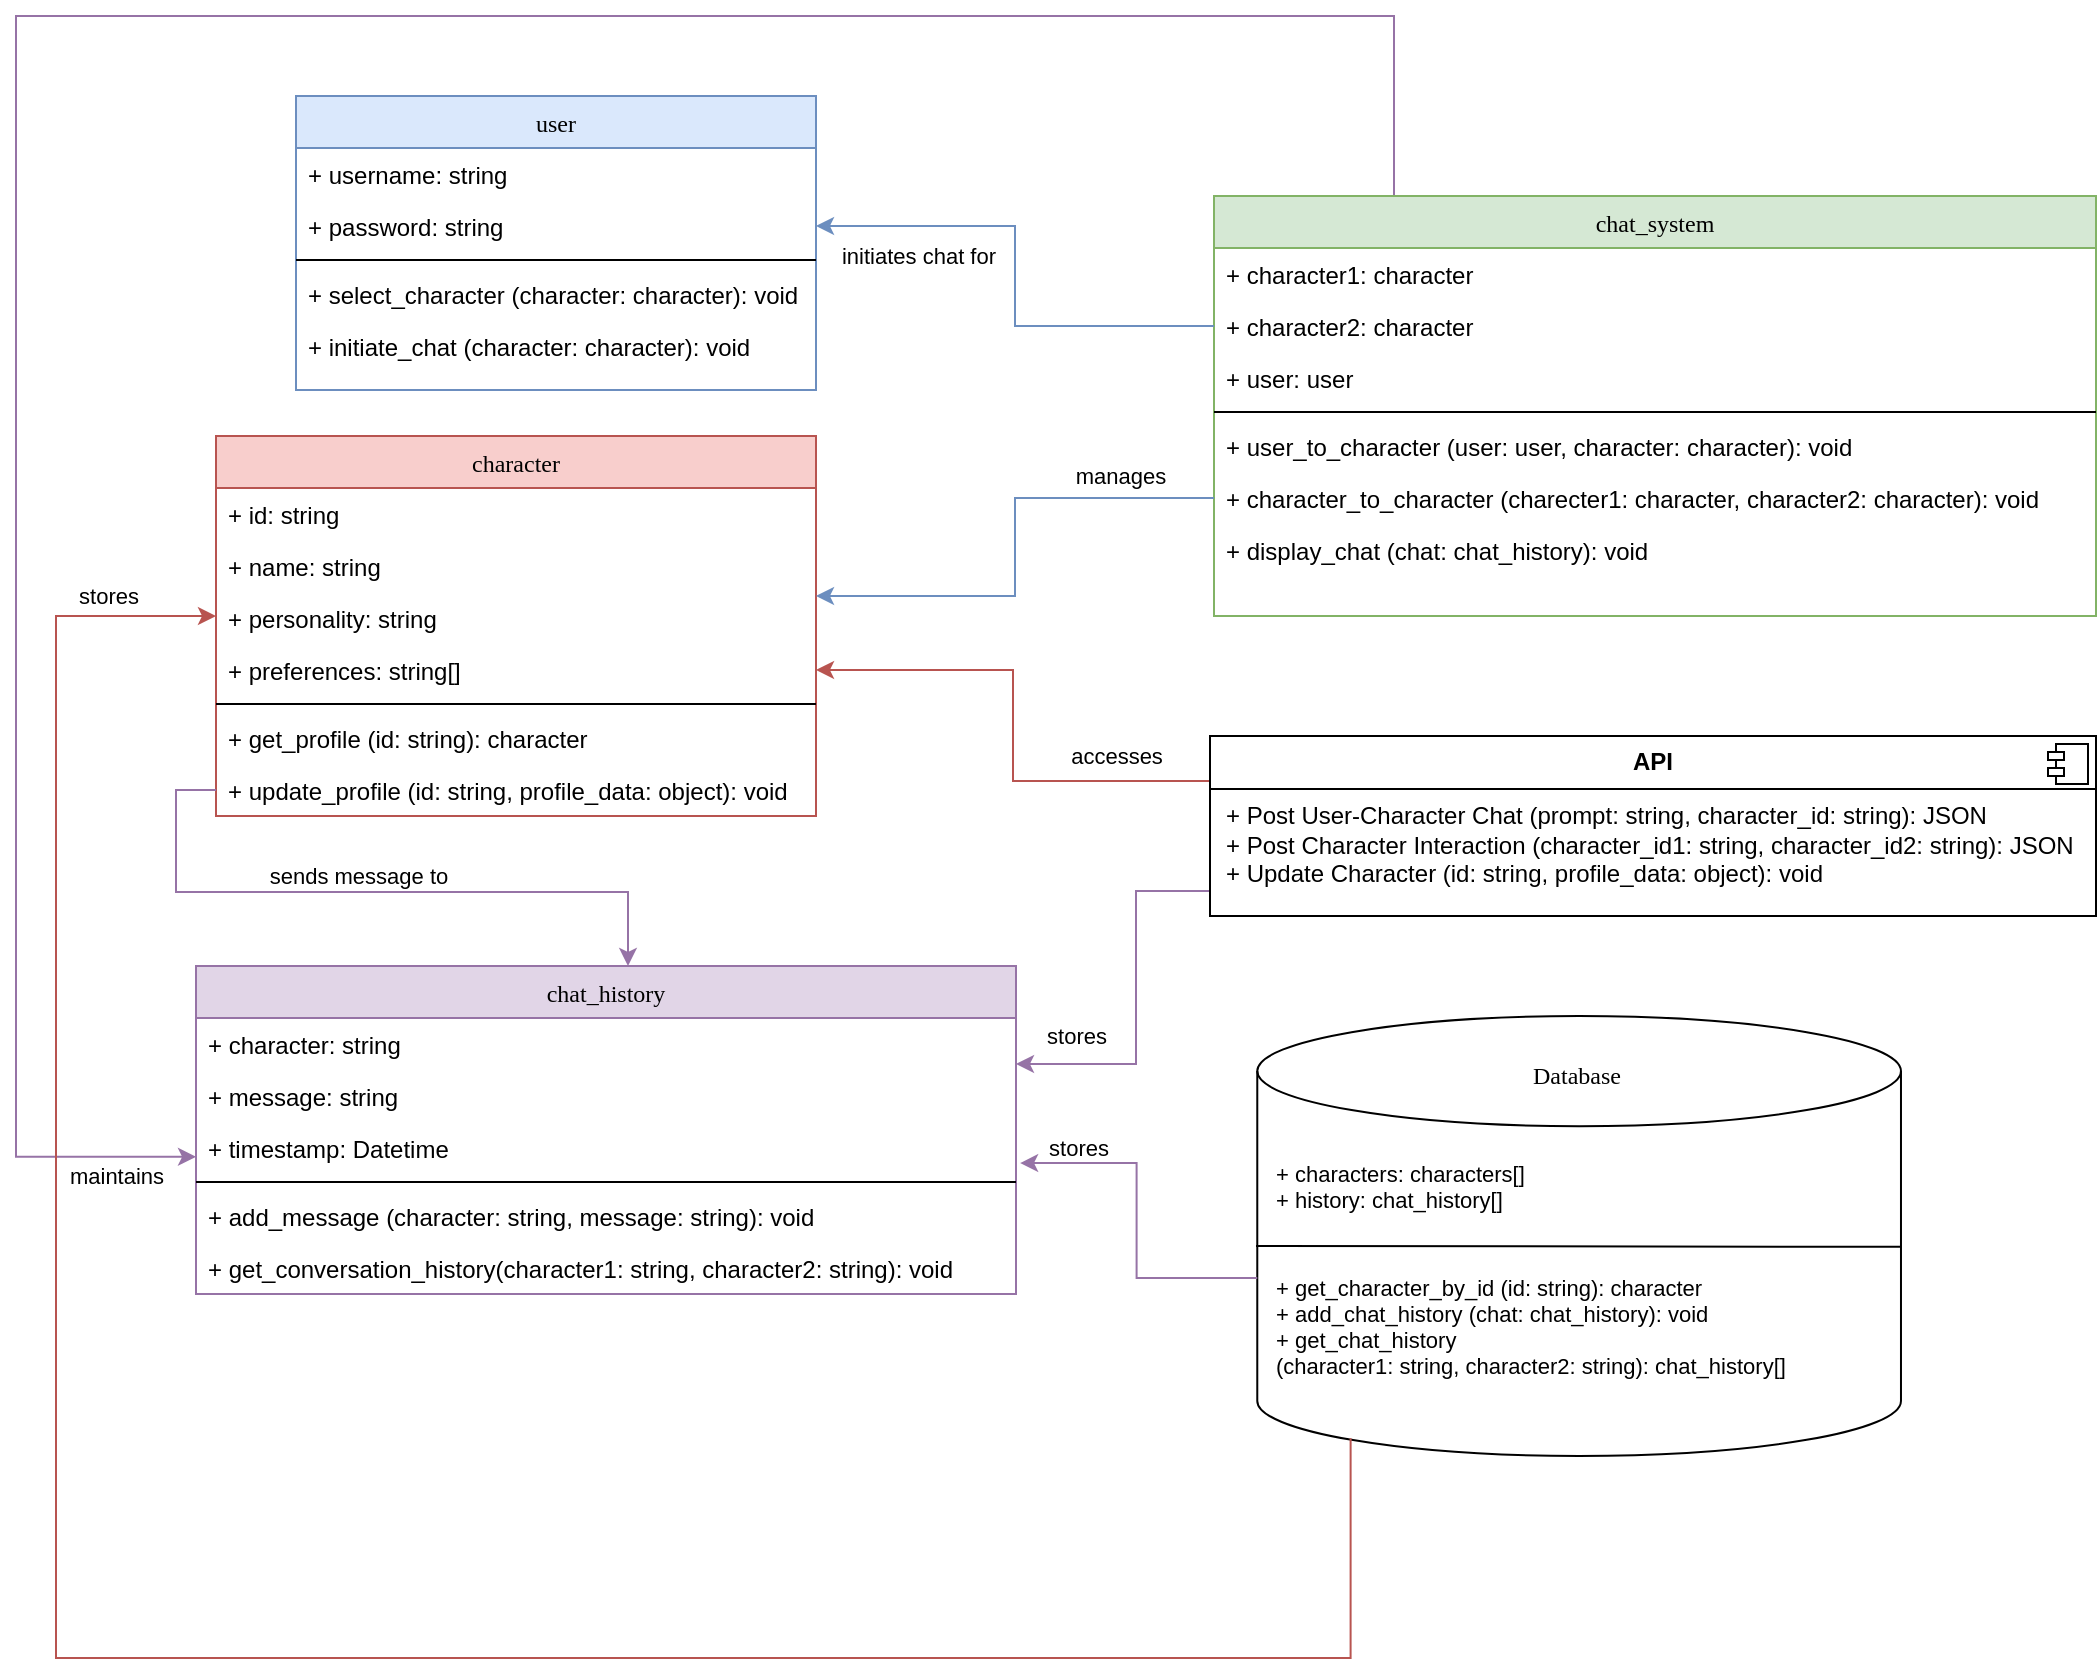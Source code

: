 <mxfile version="24.8.9">
  <diagram id="C5RBs43oDa-KdzZeNtuy" name="Page-1">
    <mxGraphModel dx="2100" dy="1234" grid="1" gridSize="10" guides="1" tooltips="1" connect="1" arrows="1" fold="1" page="1" pageScale="1" pageWidth="1169" pageHeight="1654" math="0" shadow="0">
      <root>
        <mxCell id="WIyWlLk6GJQsqaUBKTNV-0" />
        <mxCell id="WIyWlLk6GJQsqaUBKTNV-1" parent="WIyWlLk6GJQsqaUBKTNV-0" />
        <mxCell id="zkfFHV4jXpPFQw0GAbJ--0" value="user" style="swimlane;fontStyle=0;align=center;verticalAlign=top;childLayout=stackLayout;horizontal=1;startSize=26;horizontalStack=0;resizeParent=1;resizeLast=0;collapsible=1;marginBottom=0;rounded=0;shadow=0;strokeWidth=1;fillColor=#dae8fc;strokeColor=#6c8ebf;fontFamily=Lucida Console;" parent="WIyWlLk6GJQsqaUBKTNV-1" vertex="1">
          <mxGeometry x="204" y="452" width="260" height="147" as="geometry">
            <mxRectangle x="230" y="140" width="160" height="26" as="alternateBounds" />
          </mxGeometry>
        </mxCell>
        <mxCell id="zkfFHV4jXpPFQw0GAbJ--1" value="+ username: string" style="text;align=left;verticalAlign=top;spacingLeft=4;spacingRight=4;overflow=hidden;rotatable=0;points=[[0,0.5],[1,0.5]];portConstraint=eastwest;" parent="zkfFHV4jXpPFQw0GAbJ--0" vertex="1">
          <mxGeometry y="26" width="260" height="26" as="geometry" />
        </mxCell>
        <mxCell id="zkfFHV4jXpPFQw0GAbJ--2" value="+ password: string" style="text;align=left;verticalAlign=top;spacingLeft=4;spacingRight=4;overflow=hidden;rotatable=0;points=[[0,0.5],[1,0.5]];portConstraint=eastwest;rounded=0;shadow=0;html=0;" parent="zkfFHV4jXpPFQw0GAbJ--0" vertex="1">
          <mxGeometry y="52" width="260" height="26" as="geometry" />
        </mxCell>
        <mxCell id="zkfFHV4jXpPFQw0GAbJ--4" value="" style="line;html=1;strokeWidth=1;align=left;verticalAlign=middle;spacingTop=-1;spacingLeft=3;spacingRight=3;rotatable=0;labelPosition=right;points=[];portConstraint=eastwest;" parent="zkfFHV4jXpPFQw0GAbJ--0" vertex="1">
          <mxGeometry y="78" width="260" height="8" as="geometry" />
        </mxCell>
        <mxCell id="zkfFHV4jXpPFQw0GAbJ--5" value="+ select_character (character: character): void" style="text;align=left;verticalAlign=top;spacingLeft=4;spacingRight=4;overflow=hidden;rotatable=0;points=[[0,0.5],[1,0.5]];portConstraint=eastwest;" parent="zkfFHV4jXpPFQw0GAbJ--0" vertex="1">
          <mxGeometry y="86" width="260" height="26" as="geometry" />
        </mxCell>
        <mxCell id="7agZK4xRuUCU29f9AcfL-4" value="+ initiate_chat (character: character): void" style="text;align=left;verticalAlign=top;spacingLeft=4;spacingRight=4;overflow=hidden;rotatable=0;points=[[0,0.5],[1,0.5]];portConstraint=eastwest;" parent="zkfFHV4jXpPFQw0GAbJ--0" vertex="1">
          <mxGeometry y="112" width="260" height="26" as="geometry" />
        </mxCell>
        <mxCell id="7agZK4xRuUCU29f9AcfL-59" value="maintains" style="edgeStyle=orthogonalEdgeStyle;rounded=0;orthogonalLoop=1;jettySize=auto;html=1;exitX=0.5;exitY=0;exitDx=0;exitDy=0;entryX=0;entryY=0.67;entryDx=0;entryDy=0;entryPerimeter=0;fillColor=#e1d5e7;strokeColor=#9673a6;" parent="WIyWlLk6GJQsqaUBKTNV-1" target="7agZK4xRuUCU29f9AcfL-42" edge="1">
          <mxGeometry x="0.948" y="-10" relative="1" as="geometry">
            <mxPoint x="143.18" y="982.42" as="targetPoint" />
            <mxPoint x="873.5" y="502" as="sourcePoint" />
            <Array as="points">
              <mxPoint x="753" y="502" />
              <mxPoint x="753" y="412" />
              <mxPoint x="64" y="412" />
              <mxPoint x="64" y="982" />
            </Array>
            <mxPoint as="offset" />
          </mxGeometry>
        </mxCell>
        <mxCell id="zkfFHV4jXpPFQw0GAbJ--17" value="chat_system" style="swimlane;fontStyle=0;align=center;verticalAlign=top;childLayout=stackLayout;horizontal=1;startSize=26;horizontalStack=0;resizeParent=1;resizeLast=0;collapsible=1;marginBottom=0;rounded=0;shadow=0;strokeWidth=1;fillColor=#d5e8d4;strokeColor=#82b366;fontFamily=Lucida Console;" parent="WIyWlLk6GJQsqaUBKTNV-1" vertex="1">
          <mxGeometry x="663" y="502" width="441" height="210" as="geometry">
            <mxRectangle x="550" y="140" width="160" height="26" as="alternateBounds" />
          </mxGeometry>
        </mxCell>
        <mxCell id="zkfFHV4jXpPFQw0GAbJ--18" value="+ character1: character" style="text;align=left;verticalAlign=top;spacingLeft=4;spacingRight=4;overflow=hidden;rotatable=0;points=[[0,0.5],[1,0.5]];portConstraint=eastwest;" parent="zkfFHV4jXpPFQw0GAbJ--17" vertex="1">
          <mxGeometry y="26" width="441" height="26" as="geometry" />
        </mxCell>
        <mxCell id="zkfFHV4jXpPFQw0GAbJ--19" value="+ character2: character" style="text;align=left;verticalAlign=top;spacingLeft=4;spacingRight=4;overflow=hidden;rotatable=0;points=[[0,0.5],[1,0.5]];portConstraint=eastwest;rounded=0;shadow=0;html=0;" parent="zkfFHV4jXpPFQw0GAbJ--17" vertex="1">
          <mxGeometry y="52" width="441" height="26" as="geometry" />
        </mxCell>
        <mxCell id="zkfFHV4jXpPFQw0GAbJ--20" value="+ user: user" style="text;align=left;verticalAlign=top;spacingLeft=4;spacingRight=4;overflow=hidden;rotatable=0;points=[[0,0.5],[1,0.5]];portConstraint=eastwest;rounded=0;shadow=0;html=0;" parent="zkfFHV4jXpPFQw0GAbJ--17" vertex="1">
          <mxGeometry y="78" width="441" height="26" as="geometry" />
        </mxCell>
        <mxCell id="zkfFHV4jXpPFQw0GAbJ--23" value="" style="line;html=1;strokeWidth=1;align=left;verticalAlign=middle;spacingTop=-1;spacingLeft=3;spacingRight=3;rotatable=0;labelPosition=right;points=[];portConstraint=eastwest;" parent="zkfFHV4jXpPFQw0GAbJ--17" vertex="1">
          <mxGeometry y="104" width="441" height="8" as="geometry" />
        </mxCell>
        <mxCell id="zkfFHV4jXpPFQw0GAbJ--24" value="+ user_to_character (user: user, character: character): void" style="text;align=left;verticalAlign=top;spacingLeft=4;spacingRight=4;overflow=hidden;rotatable=0;points=[[0,0.5],[1,0.5]];portConstraint=eastwest;" parent="zkfFHV4jXpPFQw0GAbJ--17" vertex="1">
          <mxGeometry y="112" width="441" height="26" as="geometry" />
        </mxCell>
        <mxCell id="zkfFHV4jXpPFQw0GAbJ--25" value="+ character_to_character (charecter1: character, character2: character): void" style="text;align=left;verticalAlign=top;spacingLeft=4;spacingRight=4;overflow=hidden;rotatable=0;points=[[0,0.5],[1,0.5]];portConstraint=eastwest;" parent="zkfFHV4jXpPFQw0GAbJ--17" vertex="1">
          <mxGeometry y="138" width="441" height="26" as="geometry" />
        </mxCell>
        <mxCell id="7agZK4xRuUCU29f9AcfL-6" value="+ display_chat (chat: chat_history): void" style="text;align=left;verticalAlign=top;spacingLeft=4;spacingRight=4;overflow=hidden;rotatable=0;points=[[0,0.5],[1,0.5]];portConstraint=eastwest;" parent="zkfFHV4jXpPFQw0GAbJ--17" vertex="1">
          <mxGeometry y="164" width="441" height="26" as="geometry" />
        </mxCell>
        <mxCell id="7agZK4xRuUCU29f9AcfL-9" value="character" style="swimlane;fontStyle=0;align=center;verticalAlign=top;childLayout=stackLayout;horizontal=1;startSize=26;horizontalStack=0;resizeParent=1;resizeLast=0;collapsible=1;marginBottom=0;rounded=0;shadow=0;strokeWidth=1;fillColor=#f8cecc;strokeColor=#b85450;fontFamily=Lucida Console;" parent="WIyWlLk6GJQsqaUBKTNV-1" vertex="1">
          <mxGeometry x="164" y="622" width="300" height="190" as="geometry">
            <mxRectangle x="230" y="140" width="160" height="26" as="alternateBounds" />
          </mxGeometry>
        </mxCell>
        <mxCell id="7agZK4xRuUCU29f9AcfL-10" value="+ id: string" style="text;align=left;verticalAlign=top;spacingLeft=4;spacingRight=4;overflow=hidden;rotatable=0;points=[[0,0.5],[1,0.5]];portConstraint=eastwest;" parent="7agZK4xRuUCU29f9AcfL-9" vertex="1">
          <mxGeometry y="26" width="300" height="26" as="geometry" />
        </mxCell>
        <mxCell id="7agZK4xRuUCU29f9AcfL-47" value="+ name: string" style="text;align=left;verticalAlign=top;spacingLeft=4;spacingRight=4;overflow=hidden;rotatable=0;points=[[0,0.5],[1,0.5]];portConstraint=eastwest;" parent="7agZK4xRuUCU29f9AcfL-9" vertex="1">
          <mxGeometry y="52" width="300" height="26" as="geometry" />
        </mxCell>
        <mxCell id="7agZK4xRuUCU29f9AcfL-11" value="+ personality: string" style="text;align=left;verticalAlign=top;spacingLeft=4;spacingRight=4;overflow=hidden;rotatable=0;points=[[0,0.5],[1,0.5]];portConstraint=eastwest;rounded=0;shadow=0;html=0;" parent="7agZK4xRuUCU29f9AcfL-9" vertex="1">
          <mxGeometry y="78" width="300" height="26" as="geometry" />
        </mxCell>
        <mxCell id="7agZK4xRuUCU29f9AcfL-13" value="+ preferences: string[]" style="text;align=left;verticalAlign=top;spacingLeft=4;spacingRight=4;overflow=hidden;rotatable=0;points=[[0,0.5],[1,0.5]];portConstraint=eastwest;" parent="7agZK4xRuUCU29f9AcfL-9" vertex="1">
          <mxGeometry y="104" width="300" height="26" as="geometry" />
        </mxCell>
        <mxCell id="7agZK4xRuUCU29f9AcfL-12" value="" style="line;html=1;strokeWidth=1;align=left;verticalAlign=middle;spacingTop=-1;spacingLeft=3;spacingRight=3;rotatable=0;labelPosition=right;points=[];portConstraint=eastwest;" parent="7agZK4xRuUCU29f9AcfL-9" vertex="1">
          <mxGeometry y="130" width="300" height="8" as="geometry" />
        </mxCell>
        <mxCell id="7agZK4xRuUCU29f9AcfL-14" value="+ get_profile (id: string): character" style="text;align=left;verticalAlign=top;spacingLeft=4;spacingRight=4;overflow=hidden;rotatable=0;points=[[0,0.5],[1,0.5]];portConstraint=eastwest;" parent="7agZK4xRuUCU29f9AcfL-9" vertex="1">
          <mxGeometry y="138" width="300" height="26" as="geometry" />
        </mxCell>
        <mxCell id="7agZK4xRuUCU29f9AcfL-15" value="+ update_profile (id: string, profile_data: object): void" style="text;align=left;verticalAlign=top;spacingLeft=4;spacingRight=4;overflow=hidden;rotatable=0;points=[[0,0.5],[1,0.5]];portConstraint=eastwest;rounded=0;shadow=0;html=0;" parent="7agZK4xRuUCU29f9AcfL-9" vertex="1">
          <mxGeometry y="164" width="300" height="26" as="geometry" />
        </mxCell>
        <mxCell id="7agZK4xRuUCU29f9AcfL-18" value="initiates chat for" style="edgeStyle=orthogonalEdgeStyle;rounded=0;orthogonalLoop=1;jettySize=auto;html=1;exitX=0;exitY=0.5;exitDx=0;exitDy=0;entryX=1;entryY=0.5;entryDx=0;entryDy=0;fillColor=#dae8fc;strokeColor=#6c8ebf;" parent="WIyWlLk6GJQsqaUBKTNV-1" source="zkfFHV4jXpPFQw0GAbJ--19" target="zkfFHV4jXpPFQw0GAbJ--2" edge="1">
          <mxGeometry x="0.595" y="15" relative="1" as="geometry">
            <mxPoint x="504" y="512" as="targetPoint" />
            <mxPoint as="offset" />
          </mxGeometry>
        </mxCell>
        <mxCell id="7agZK4xRuUCU29f9AcfL-19" value="manages" style="edgeStyle=orthogonalEdgeStyle;rounded=0;orthogonalLoop=1;jettySize=auto;html=1;exitX=0;exitY=0.5;exitDx=0;exitDy=0;entryX=1;entryY=0.077;entryDx=0;entryDy=0;entryPerimeter=0;fillColor=#dae8fc;strokeColor=#6c8ebf;" parent="WIyWlLk6GJQsqaUBKTNV-1" source="zkfFHV4jXpPFQw0GAbJ--25" target="7agZK4xRuUCU29f9AcfL-11" edge="1">
          <mxGeometry x="-0.618" y="-11" relative="1" as="geometry">
            <mxPoint x="504" y="717" as="targetPoint" />
            <mxPoint as="offset" />
          </mxGeometry>
        </mxCell>
        <mxCell id="7agZK4xRuUCU29f9AcfL-54" value="accesses" style="edgeStyle=orthogonalEdgeStyle;rounded=0;orthogonalLoop=1;jettySize=auto;html=1;exitX=0;exitY=0.25;exitDx=0;exitDy=0;entryX=1;entryY=0.5;entryDx=0;entryDy=0;fillColor=#f8cecc;strokeColor=#b85450;" parent="WIyWlLk6GJQsqaUBKTNV-1" source="7agZK4xRuUCU29f9AcfL-25" target="7agZK4xRuUCU29f9AcfL-13" edge="1">
          <mxGeometry x="-0.628" y="-13" relative="1" as="geometry">
            <mxPoint as="offset" />
          </mxGeometry>
        </mxCell>
        <mxCell id="7agZK4xRuUCU29f9AcfL-55" value="stores" style="edgeStyle=orthogonalEdgeStyle;rounded=0;orthogonalLoop=1;jettySize=auto;html=1;exitX=0;exitY=0.75;exitDx=0;exitDy=0;entryX=1;entryY=0.5;entryDx=0;entryDy=0;fillColor=#e1d5e7;strokeColor=#9673a6;" parent="WIyWlLk6GJQsqaUBKTNV-1" edge="1">
          <mxGeometry x="0.673" y="-14" relative="1" as="geometry">
            <mxPoint x="661" y="849.5" as="sourcePoint" />
            <mxPoint x="564" y="936" as="targetPoint" />
            <Array as="points">
              <mxPoint x="624" y="850" />
              <mxPoint x="624" y="936" />
            </Array>
            <mxPoint as="offset" />
          </mxGeometry>
        </mxCell>
        <mxCell id="7agZK4xRuUCU29f9AcfL-25" value="&lt;p style=&quot;margin:0px;margin-top:6px;text-align:center;&quot;&gt;&lt;b&gt;API&lt;/b&gt;&lt;/p&gt;&lt;hr size=&quot;1&quot; style=&quot;border-style:solid;&quot;&gt;&lt;p style=&quot;margin:0px;margin-left:8px;&quot;&gt;+ Post User-Character Chat (prompt: string, character_id: string): JSON&lt;br&gt;+ Post Character Interaction (character_id1: string, character_id2: string): JSON&lt;/p&gt;&lt;p style=&quot;margin:0px;margin-left:8px;&quot;&gt;+ Update Character (id: string, profile_data: object): void&lt;/p&gt;" style="align=left;overflow=fill;html=1;dropTarget=0;whiteSpace=wrap;" parent="WIyWlLk6GJQsqaUBKTNV-1" vertex="1">
          <mxGeometry x="661" y="772" width="443" height="90" as="geometry" />
        </mxCell>
        <mxCell id="7agZK4xRuUCU29f9AcfL-26" value="" style="shape=component;jettyWidth=8;jettyHeight=4;" parent="7agZK4xRuUCU29f9AcfL-25" vertex="1">
          <mxGeometry x="1" width="20" height="20" relative="1" as="geometry">
            <mxPoint x="-24" y="4" as="offset" />
          </mxGeometry>
        </mxCell>
        <mxCell id="7agZK4xRuUCU29f9AcfL-38" value="" style="group" parent="WIyWlLk6GJQsqaUBKTNV-1" vertex="1" connectable="0">
          <mxGeometry x="684" y="912" width="378.153" height="330" as="geometry" />
        </mxCell>
        <mxCell id="7agZK4xRuUCU29f9AcfL-31" value="" style="shape=cylinder3;whiteSpace=wrap;html=1;boundedLbl=1;backgroundOutline=1;size=27.556;" parent="7agZK4xRuUCU29f9AcfL-38" vertex="1">
          <mxGeometry x="0.64" width="321.85" height="220" as="geometry" />
        </mxCell>
        <mxCell id="7agZK4xRuUCU29f9AcfL-32" value="&lt;font face=&quot;Comic Sans MS&quot;&gt;Database&lt;/font&gt;" style="text;html=1;align=center;verticalAlign=middle;resizable=0;points=[];autosize=1;strokeColor=none;fillColor=none;" parent="7agZK4xRuUCU29f9AcfL-38" vertex="1">
          <mxGeometry x="120.001" y="15" width="80" height="30" as="geometry" />
        </mxCell>
        <mxCell id="7agZK4xRuUCU29f9AcfL-34" value="" style="endArrow=none;html=1;rounded=0;entryX=0;entryY=0.5;entryDx=0;entryDy=0;entryPerimeter=0;exitX=1.002;exitY=0.59;exitDx=0;exitDy=0;exitPerimeter=0;" parent="7agZK4xRuUCU29f9AcfL-38" edge="1">
          <mxGeometry width="50" height="50" relative="1" as="geometry">
            <mxPoint x="322.49" y="115.43" as="sourcePoint" />
            <mxPoint y="115.0" as="targetPoint" />
          </mxGeometry>
        </mxCell>
        <mxCell id="7agZK4xRuUCU29f9AcfL-35" value="&lt;font style=&quot;font-size: 11px;&quot;&gt;+ characters: characters[]&lt;/font&gt;&lt;div style=&quot;font-size: 11px;&quot;&gt;&lt;font style=&quot;font-size: 11px;&quot;&gt;+ history: chat_history[]&lt;/font&gt;&lt;/div&gt;" style="text;html=1;align=left;verticalAlign=middle;resizable=0;points=[];autosize=1;strokeColor=none;fillColor=none;" parent="7agZK4xRuUCU29f9AcfL-38" vertex="1">
          <mxGeometry x="8.153" y="65" width="150" height="40" as="geometry" />
        </mxCell>
        <mxCell id="7agZK4xRuUCU29f9AcfL-36" value="&lt;font style=&quot;font-size: 11px;&quot;&gt;+ get_character_by_id (id: string): character&lt;/font&gt;&lt;div style=&quot;font-size: 11px;&quot;&gt;&lt;font style=&quot;font-size: 11px;&quot;&gt;+ add_chat_history (chat: chat_history): void&lt;/font&gt;&lt;/div&gt;&lt;div style=&quot;font-size: 11px;&quot;&gt;&lt;font style=&quot;font-size: 11px;&quot;&gt;+ get_chat_history&amp;nbsp;&lt;/font&gt;&lt;/div&gt;&lt;div style=&quot;font-size: 11px;&quot;&gt;&lt;font style=&quot;font-size: 11px;&quot;&gt;(character1: string, character2: string): chat_history[]&lt;/font&gt;&lt;/div&gt;" style="text;html=1;align=left;verticalAlign=middle;resizable=0;points=[];autosize=1;strokeColor=none;fillColor=none;" parent="7agZK4xRuUCU29f9AcfL-38" vertex="1">
          <mxGeometry x="8.153" y="120" width="280" height="70" as="geometry" />
        </mxCell>
        <mxCell id="7agZK4xRuUCU29f9AcfL-39" value="chat_history" style="swimlane;fontStyle=0;align=center;verticalAlign=top;childLayout=stackLayout;horizontal=1;startSize=26;horizontalStack=0;resizeParent=1;resizeLast=0;collapsible=1;marginBottom=0;rounded=0;shadow=0;strokeWidth=1;fillColor=#e1d5e7;strokeColor=#9673a6;fontFamily=Lucida Console;" parent="WIyWlLk6GJQsqaUBKTNV-1" vertex="1">
          <mxGeometry x="154" y="887" width="410" height="164" as="geometry">
            <mxRectangle x="550" y="140" width="160" height="26" as="alternateBounds" />
          </mxGeometry>
        </mxCell>
        <mxCell id="7agZK4xRuUCU29f9AcfL-40" value="+ character: string" style="text;align=left;verticalAlign=top;spacingLeft=4;spacingRight=4;overflow=hidden;rotatable=0;points=[[0,0.5],[1,0.5]];portConstraint=eastwest;" parent="7agZK4xRuUCU29f9AcfL-39" vertex="1">
          <mxGeometry y="26" width="410" height="26" as="geometry" />
        </mxCell>
        <mxCell id="7agZK4xRuUCU29f9AcfL-41" value="+ message: string" style="text;align=left;verticalAlign=top;spacingLeft=4;spacingRight=4;overflow=hidden;rotatable=0;points=[[0,0.5],[1,0.5]];portConstraint=eastwest;rounded=0;shadow=0;html=0;" parent="7agZK4xRuUCU29f9AcfL-39" vertex="1">
          <mxGeometry y="52" width="410" height="26" as="geometry" />
        </mxCell>
        <mxCell id="7agZK4xRuUCU29f9AcfL-42" value="+ timestamp: Datetime" style="text;align=left;verticalAlign=top;spacingLeft=4;spacingRight=4;overflow=hidden;rotatable=0;points=[[0,0.5],[1,0.5]];portConstraint=eastwest;rounded=0;shadow=0;html=0;" parent="7agZK4xRuUCU29f9AcfL-39" vertex="1">
          <mxGeometry y="78" width="410" height="26" as="geometry" />
        </mxCell>
        <mxCell id="7agZK4xRuUCU29f9AcfL-43" value="" style="line;html=1;strokeWidth=1;align=left;verticalAlign=middle;spacingTop=-1;spacingLeft=3;spacingRight=3;rotatable=0;labelPosition=right;points=[];portConstraint=eastwest;" parent="7agZK4xRuUCU29f9AcfL-39" vertex="1">
          <mxGeometry y="104" width="410" height="8" as="geometry" />
        </mxCell>
        <mxCell id="7agZK4xRuUCU29f9AcfL-44" value="+ add_message (character: string, message: string): void" style="text;align=left;verticalAlign=top;spacingLeft=4;spacingRight=4;overflow=hidden;rotatable=0;points=[[0,0.5],[1,0.5]];portConstraint=eastwest;" parent="7agZK4xRuUCU29f9AcfL-39" vertex="1">
          <mxGeometry y="112" width="410" height="26" as="geometry" />
        </mxCell>
        <mxCell id="7agZK4xRuUCU29f9AcfL-45" value="+ get_conversation_history(character1: string, character2: string): void" style="text;align=left;verticalAlign=top;spacingLeft=4;spacingRight=4;overflow=hidden;rotatable=0;points=[[0,0.5],[1,0.5]];portConstraint=eastwest;" parent="7agZK4xRuUCU29f9AcfL-39" vertex="1">
          <mxGeometry y="138" width="410" height="26" as="geometry" />
        </mxCell>
        <mxCell id="7agZK4xRuUCU29f9AcfL-53" value="sends message to" style="edgeStyle=orthogonalEdgeStyle;rounded=0;orthogonalLoop=1;jettySize=auto;html=1;exitX=0;exitY=0.5;exitDx=0;exitDy=0;fillColor=#e1d5e7;strokeColor=#9673a6;" parent="WIyWlLk6GJQsqaUBKTNV-1" source="7agZK4xRuUCU29f9AcfL-15" edge="1">
          <mxGeometry x="-0.029" y="8" relative="1" as="geometry">
            <Array as="points">
              <mxPoint x="144" y="799" />
              <mxPoint x="144" y="850" />
              <mxPoint x="370" y="850" />
              <mxPoint x="370" y="887" />
            </Array>
            <mxPoint as="offset" />
            <mxPoint x="370" y="887" as="targetPoint" />
          </mxGeometry>
        </mxCell>
        <mxCell id="7agZK4xRuUCU29f9AcfL-56" value="stores" style="edgeStyle=orthogonalEdgeStyle;rounded=0;orthogonalLoop=1;jettySize=auto;html=1;exitX=0;exitY=0;exitDx=0;exitDy=130.97;exitPerimeter=0;entryX=1.005;entryY=0.789;entryDx=0;entryDy=0;entryPerimeter=0;fillColor=#e1d5e7;strokeColor=#9673a6;" parent="WIyWlLk6GJQsqaUBKTNV-1" source="7agZK4xRuUCU29f9AcfL-31" target="7agZK4xRuUCU29f9AcfL-42" edge="1">
          <mxGeometry x="0.677" y="-8" relative="1" as="geometry">
            <mxPoint as="offset" />
          </mxGeometry>
        </mxCell>
        <mxCell id="7agZK4xRuUCU29f9AcfL-58" value="stores" style="edgeStyle=orthogonalEdgeStyle;rounded=0;orthogonalLoop=1;jettySize=auto;html=1;exitX=0.145;exitY=1;exitDx=0;exitDy=-8.863;exitPerimeter=0;fillColor=#f8cecc;strokeColor=#b85450;" parent="WIyWlLk6GJQsqaUBKTNV-1" source="7agZK4xRuUCU29f9AcfL-31" edge="1">
          <mxGeometry x="0.92" y="10" relative="1" as="geometry">
            <mxPoint x="164" y="712" as="targetPoint" />
            <mxPoint x="676.05" y="1098.137" as="sourcePoint" />
            <Array as="points">
              <mxPoint x="84" y="1233" />
              <mxPoint x="84" y="712" />
            </Array>
            <mxPoint as="offset" />
          </mxGeometry>
        </mxCell>
      </root>
    </mxGraphModel>
  </diagram>
</mxfile>
